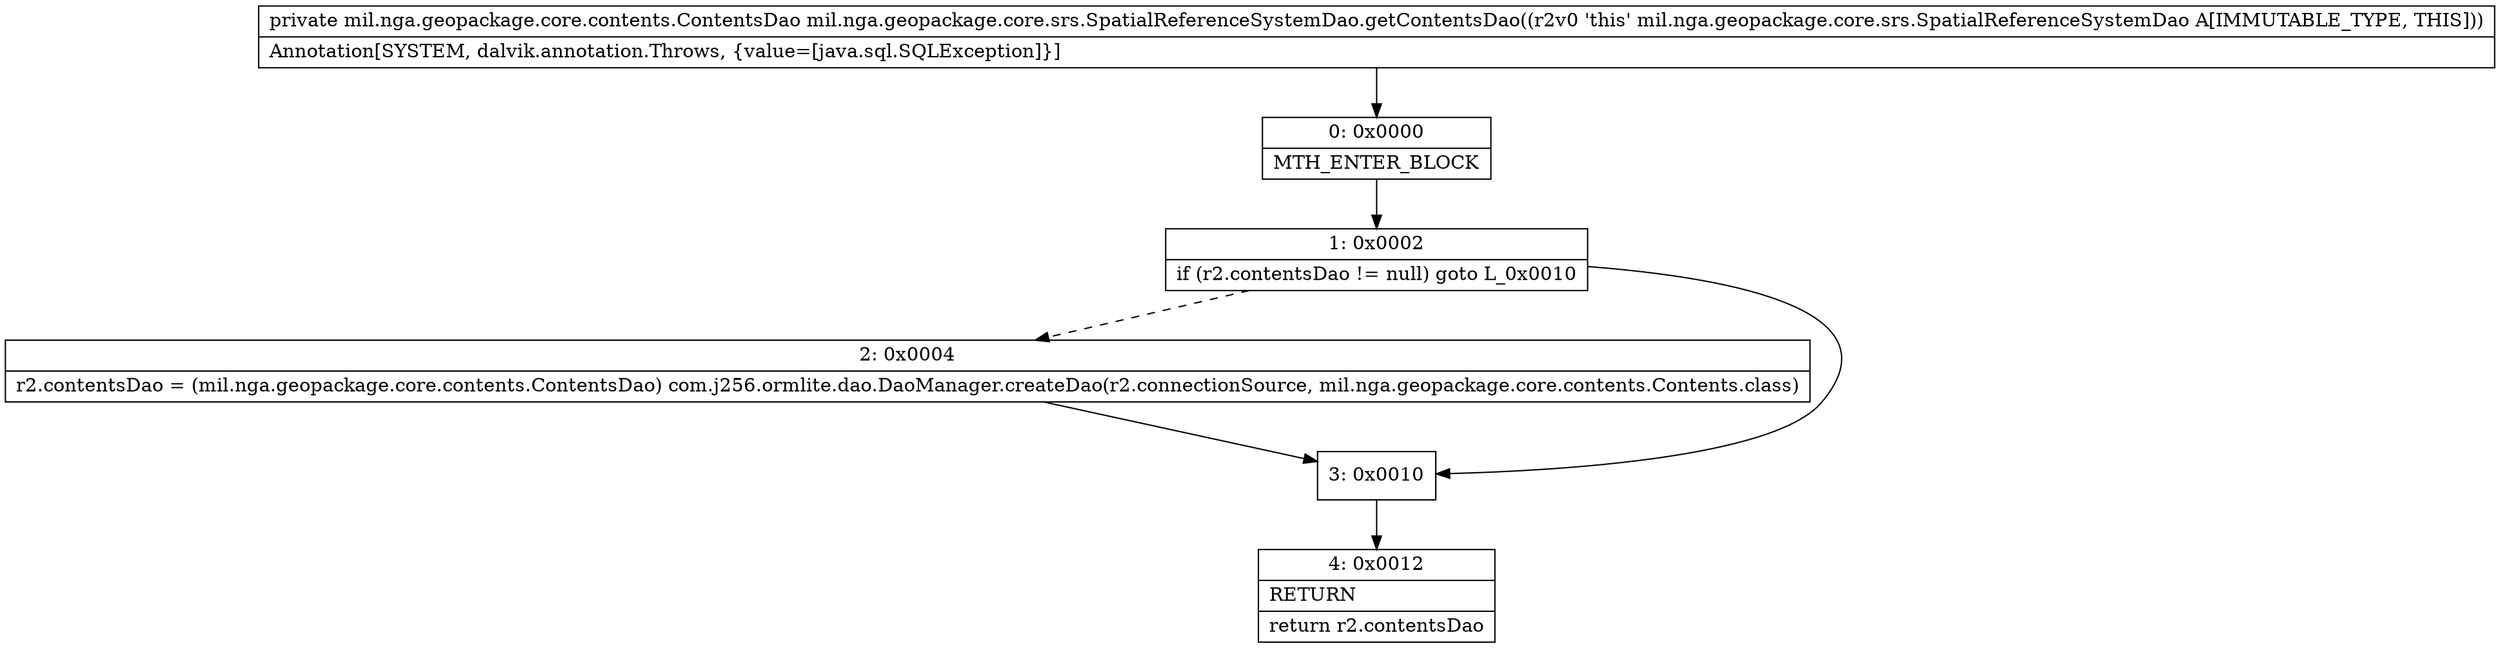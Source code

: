 digraph "CFG formil.nga.geopackage.core.srs.SpatialReferenceSystemDao.getContentsDao()Lmil\/nga\/geopackage\/core\/contents\/ContentsDao;" {
Node_0 [shape=record,label="{0\:\ 0x0000|MTH_ENTER_BLOCK\l}"];
Node_1 [shape=record,label="{1\:\ 0x0002|if (r2.contentsDao != null) goto L_0x0010\l}"];
Node_2 [shape=record,label="{2\:\ 0x0004|r2.contentsDao = (mil.nga.geopackage.core.contents.ContentsDao) com.j256.ormlite.dao.DaoManager.createDao(r2.connectionSource, mil.nga.geopackage.core.contents.Contents.class)\l}"];
Node_3 [shape=record,label="{3\:\ 0x0010}"];
Node_4 [shape=record,label="{4\:\ 0x0012|RETURN\l|return r2.contentsDao\l}"];
MethodNode[shape=record,label="{private mil.nga.geopackage.core.contents.ContentsDao mil.nga.geopackage.core.srs.SpatialReferenceSystemDao.getContentsDao((r2v0 'this' mil.nga.geopackage.core.srs.SpatialReferenceSystemDao A[IMMUTABLE_TYPE, THIS]))  | Annotation[SYSTEM, dalvik.annotation.Throws, \{value=[java.sql.SQLException]\}]\l}"];
MethodNode -> Node_0;
Node_0 -> Node_1;
Node_1 -> Node_2[style=dashed];
Node_1 -> Node_3;
Node_2 -> Node_3;
Node_3 -> Node_4;
}

